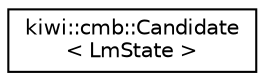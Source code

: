 digraph "Graphical Class Hierarchy"
{
 // LATEX_PDF_SIZE
  edge [fontname="Helvetica",fontsize="10",labelfontname="Helvetica",labelfontsize="10"];
  node [fontname="Helvetica",fontsize="10",shape=record];
  rankdir="LR";
  Node0 [label="kiwi::cmb::Candidate\l\< LmState \>",height=0.2,width=0.4,color="black", fillcolor="white", style="filled",URL="$structkiwi_1_1cmb_1_1Candidate.html",tooltip=" "];
}
